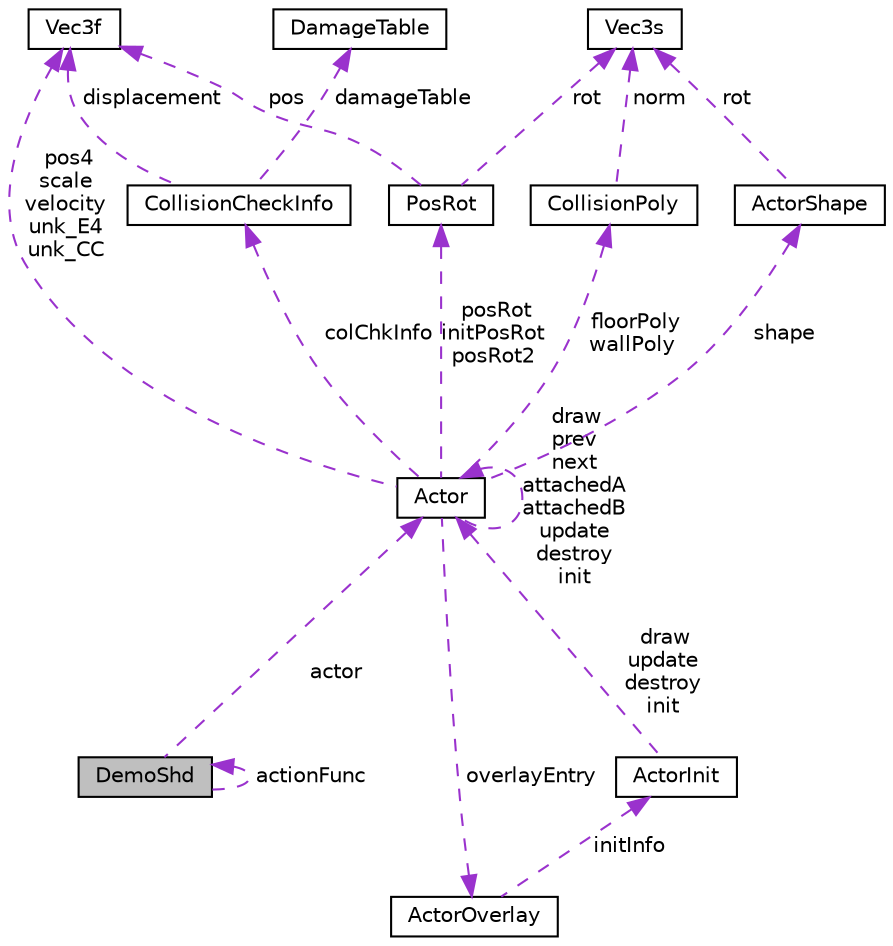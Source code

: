 digraph "DemoShd"
{
 // LATEX_PDF_SIZE
  edge [fontname="Helvetica",fontsize="10",labelfontname="Helvetica",labelfontsize="10"];
  node [fontname="Helvetica",fontsize="10",shape=record];
  Node1 [label="DemoShd",height=0.2,width=0.4,color="black", fillcolor="grey75", style="filled", fontcolor="black",tooltip=" "];
  Node2 -> Node1 [dir="back",color="darkorchid3",fontsize="10",style="dashed",label=" actor" ,fontname="Helvetica"];
  Node2 [label="Actor",height=0.2,width=0.4,color="black", fillcolor="white", style="filled",URL="$dd/da2/structActor.html",tooltip=" "];
  Node2 -> Node2 [dir="back",color="darkorchid3",fontsize="10",style="dashed",label=" draw\nprev\nnext\nattachedA\nattachedB\nupdate\ndestroy\ninit" ,fontname="Helvetica"];
  Node3 -> Node2 [dir="back",color="darkorchid3",fontsize="10",style="dashed",label=" posRot\ninitPosRot\nposRot2" ,fontname="Helvetica"];
  Node3 [label="PosRot",height=0.2,width=0.4,color="black", fillcolor="white", style="filled",URL="$d5/dba/structPosRot.html",tooltip=" "];
  Node4 -> Node3 [dir="back",color="darkorchid3",fontsize="10",style="dashed",label=" rot" ,fontname="Helvetica"];
  Node4 [label="Vec3s",height=0.2,width=0.4,color="black", fillcolor="white", style="filled",URL="$d8/d79/structVec3s.html",tooltip=" "];
  Node5 -> Node3 [dir="back",color="darkorchid3",fontsize="10",style="dashed",label=" pos" ,fontname="Helvetica"];
  Node5 [label="Vec3f",height=0.2,width=0.4,color="black", fillcolor="white", style="filled",URL="$d0/dc7/structVec3f.html",tooltip=" "];
  Node6 -> Node2 [dir="back",color="darkorchid3",fontsize="10",style="dashed",label=" overlayEntry" ,fontname="Helvetica"];
  Node6 [label="ActorOverlay",height=0.2,width=0.4,color="black", fillcolor="white", style="filled",URL="$d4/d76/structActorOverlay.html",tooltip=" "];
  Node7 -> Node6 [dir="back",color="darkorchid3",fontsize="10",style="dashed",label=" initInfo" ,fontname="Helvetica"];
  Node7 [label="ActorInit",height=0.2,width=0.4,color="black", fillcolor="white", style="filled",URL="$d6/dc9/structActorInit.html",tooltip=" "];
  Node2 -> Node7 [dir="back",color="darkorchid3",fontsize="10",style="dashed",label=" draw\nupdate\ndestroy\ninit" ,fontname="Helvetica"];
  Node8 -> Node2 [dir="back",color="darkorchid3",fontsize="10",style="dashed",label=" shape" ,fontname="Helvetica"];
  Node8 [label="ActorShape",height=0.2,width=0.4,color="black", fillcolor="white", style="filled",URL="$d2/d09/structActorShape.html",tooltip=" "];
  Node4 -> Node8 [dir="back",color="darkorchid3",fontsize="10",style="dashed",label=" rot" ,fontname="Helvetica"];
  Node9 -> Node2 [dir="back",color="darkorchid3",fontsize="10",style="dashed",label=" colChkInfo" ,fontname="Helvetica"];
  Node9 [label="CollisionCheckInfo",height=0.2,width=0.4,color="black", fillcolor="white", style="filled",URL="$d0/d20/structCollisionCheckInfo.html",tooltip=" "];
  Node10 -> Node9 [dir="back",color="darkorchid3",fontsize="10",style="dashed",label=" damageTable" ,fontname="Helvetica"];
  Node10 [label="DamageTable",height=0.2,width=0.4,color="black", fillcolor="white", style="filled",URL="$da/da9/structDamageTable.html",tooltip=" "];
  Node5 -> Node9 [dir="back",color="darkorchid3",fontsize="10",style="dashed",label=" displacement" ,fontname="Helvetica"];
  Node11 -> Node2 [dir="back",color="darkorchid3",fontsize="10",style="dashed",label=" floorPoly\nwallPoly" ,fontname="Helvetica"];
  Node11 [label="CollisionPoly",height=0.2,width=0.4,color="black", fillcolor="white", style="filled",URL="$de/de9/structCollisionPoly.html",tooltip=" "];
  Node4 -> Node11 [dir="back",color="darkorchid3",fontsize="10",style="dashed",label=" norm" ,fontname="Helvetica"];
  Node5 -> Node2 [dir="back",color="darkorchid3",fontsize="10",style="dashed",label=" pos4\nscale\nvelocity\nunk_E4\nunk_CC" ,fontname="Helvetica"];
  Node1 -> Node1 [dir="back",color="darkorchid3",fontsize="10",style="dashed",label=" actionFunc" ,fontname="Helvetica"];
}

